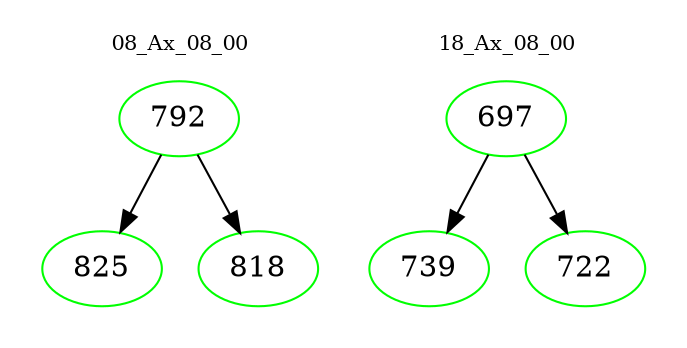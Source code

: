 digraph{
subgraph cluster_0 {
color = white
label = "08_Ax_08_00";
fontsize=10;
T0_792 [label="792", color="green"]
T0_792 -> T0_825 [color="black"]
T0_825 [label="825", color="green"]
T0_792 -> T0_818 [color="black"]
T0_818 [label="818", color="green"]
}
subgraph cluster_1 {
color = white
label = "18_Ax_08_00";
fontsize=10;
T1_697 [label="697", color="green"]
T1_697 -> T1_739 [color="black"]
T1_739 [label="739", color="green"]
T1_697 -> T1_722 [color="black"]
T1_722 [label="722", color="green"]
}
}
